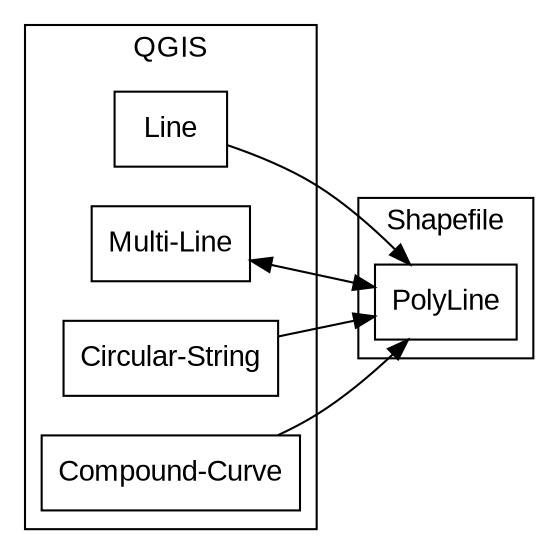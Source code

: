     digraph {

       node [shape=record, fontname="Arial"];
rankdir=LR



subgraph cluster_c2 { 
    label = "QGIS";
    fontname="Arial";
    "Line";
    "Multi-Line";
    "Circular-String";
    "Compound-Curve";

}

     subgraph cluster_c3 { 
    label = "Shapefile";
    fontname="Arial";
    "PolyLine";
}


           "Circular-String" ->  "PolyLine" ;
         "Compound-Curve" -> "PolyLine";
     
           "Multi-Line" -> "PolyLine"  [dir=both];
       "Line" -> "PolyLine" ;

        


    }
